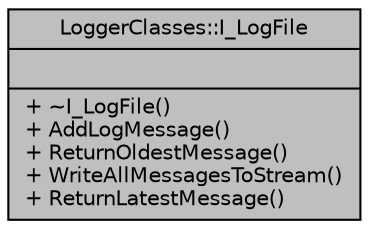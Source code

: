 digraph "LoggerClasses::I_LogFile"
{
 // INTERACTIVE_SVG=YES
 // LATEX_PDF_SIZE
  edge [fontname="Helvetica",fontsize="10",labelfontname="Helvetica",labelfontsize="10"];
  node [fontname="Helvetica",fontsize="10",shape=record];
  Node2 [label="{LoggerClasses::I_LogFile\n||+ ~I_LogFile()\l+ AddLogMessage()\l+ ReturnOldestMessage()\l+ WriteAllMessagesToStream()\l+ ReturnLatestMessage()\l}",height=0.2,width=0.4,color="black", fillcolor="grey75", style="filled", fontcolor="black",tooltip=" "];
}
